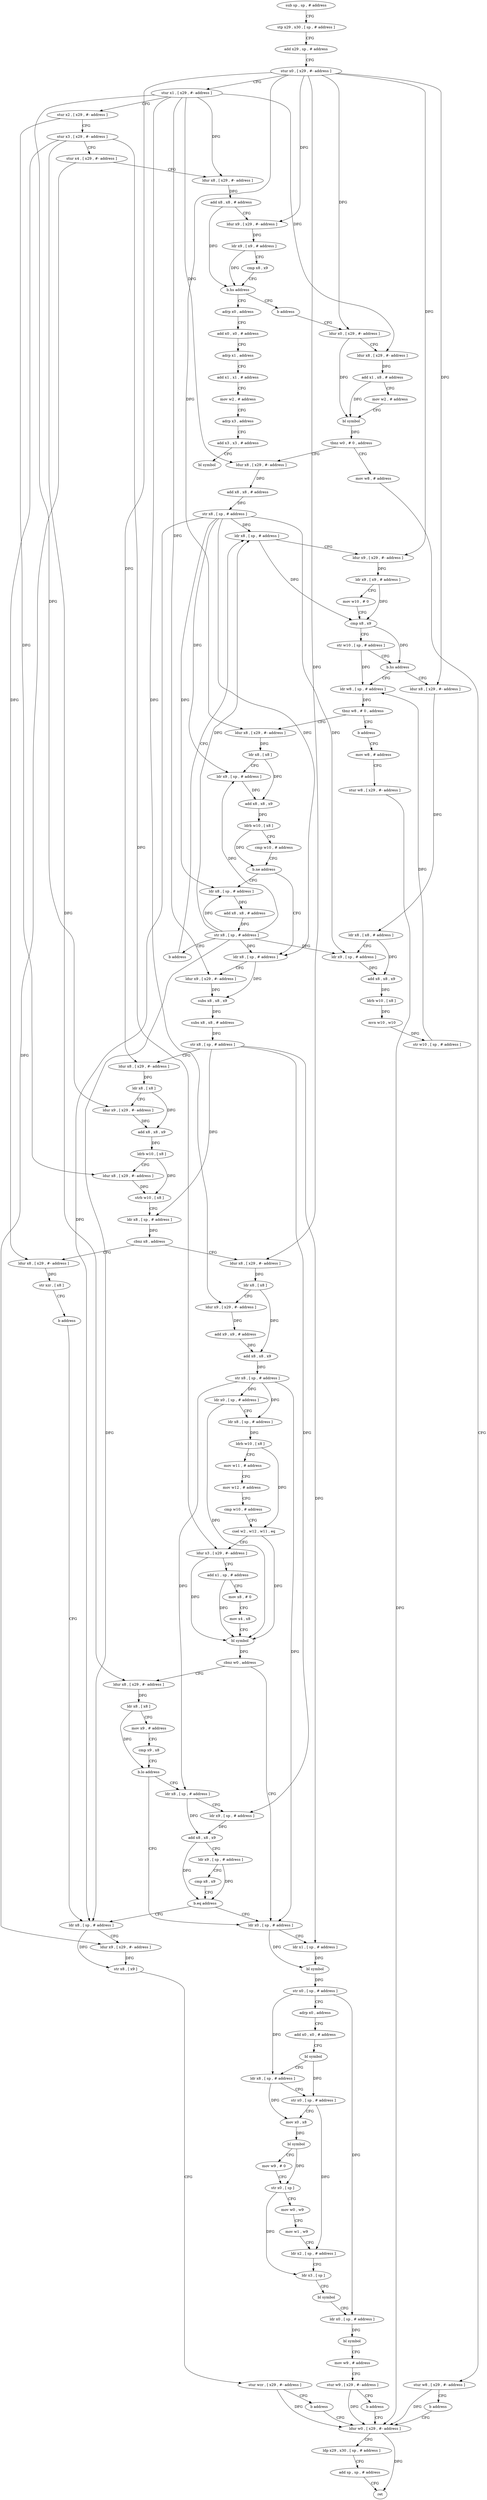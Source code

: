 digraph "func" {
"4211132" [label = "sub sp , sp , # address" ]
"4211136" [label = "stp x29 , x30 , [ sp , # address ]" ]
"4211140" [label = "add x29 , sp , # address" ]
"4211144" [label = "stur x0 , [ x29 , #- address ]" ]
"4211148" [label = "stur x1 , [ x29 , #- address ]" ]
"4211152" [label = "stur x2 , [ x29 , #- address ]" ]
"4211156" [label = "stur x3 , [ x29 , #- address ]" ]
"4211160" [label = "stur x4 , [ x29 , #- address ]" ]
"4211164" [label = "ldur x8 , [ x29 , #- address ]" ]
"4211168" [label = "add x8 , x8 , # address" ]
"4211172" [label = "ldur x9 , [ x29 , #- address ]" ]
"4211176" [label = "ldr x9 , [ x9 , # address ]" ]
"4211180" [label = "cmp x8 , x9" ]
"4211184" [label = "b.hs address" ]
"4211192" [label = "adrp x0 , address" ]
"4211188" [label = "b address" ]
"4211196" [label = "add x0 , x0 , # address" ]
"4211200" [label = "adrp x1 , address" ]
"4211204" [label = "add x1 , x1 , # address" ]
"4211208" [label = "mov w2 , # address" ]
"4211212" [label = "adrp x3 , address" ]
"4211216" [label = "add x3 , x3 , # address" ]
"4211220" [label = "bl symbol" ]
"4211224" [label = "ldur x0 , [ x29 , #- address ]" ]
"4211228" [label = "ldur x8 , [ x29 , #- address ]" ]
"4211232" [label = "add x1 , x8 , # address" ]
"4211236" [label = "mov w2 , # address" ]
"4211240" [label = "bl symbol" ]
"4211244" [label = "tbnz w0 , # 0 , address" ]
"4211260" [label = "ldur x8 , [ x29 , #- address ]" ]
"4211248" [label = "mov w8 , # address" ]
"4211264" [label = "add x8 , x8 , # address" ]
"4211268" [label = "str x8 , [ sp , # address ]" ]
"4211272" [label = "ldr x8 , [ sp , # address ]" ]
"4211252" [label = "stur w8 , [ x29 , #- address ]" ]
"4211256" [label = "b address" ]
"4211692" [label = "ldur w0 , [ x29 , #- address ]" ]
"4211328" [label = "ldr w8 , [ sp , # address ]" ]
"4211332" [label = "tbnz w8 , # 0 , address" ]
"4211340" [label = "ldur x8 , [ x29 , #- address ]" ]
"4211336" [label = "b address" ]
"4211300" [label = "ldur x8 , [ x29 , #- address ]" ]
"4211304" [label = "ldr x8 , [ x8 , # address ]" ]
"4211308" [label = "ldr x9 , [ sp , # address ]" ]
"4211312" [label = "add x8 , x8 , x9" ]
"4211316" [label = "ldrb w10 , [ x8 ]" ]
"4211320" [label = "mvn w10 , w10" ]
"4211324" [label = "str w10 , [ sp , # address ]" ]
"4211696" [label = "ldp x29 , x30 , [ sp , # address ]" ]
"4211700" [label = "add sp , sp , # address" ]
"4211704" [label = "ret" ]
"4211344" [label = "ldr x8 , [ x8 ]" ]
"4211348" [label = "ldr x9 , [ sp , # address ]" ]
"4211352" [label = "add x8 , x8 , x9" ]
"4211356" [label = "ldrb w10 , [ x8 ]" ]
"4211360" [label = "cmp w10 , # address" ]
"4211364" [label = "b.ne address" ]
"4211668" [label = "ldr x8 , [ sp , # address ]" ]
"4211368" [label = "ldr x8 , [ sp , # address ]" ]
"4211684" [label = "mov w8 , # address" ]
"4211672" [label = "add x8 , x8 , # address" ]
"4211676" [label = "str x8 , [ sp , # address ]" ]
"4211680" [label = "b address" ]
"4211372" [label = "ldur x9 , [ x29 , #- address ]" ]
"4211376" [label = "subs x8 , x8 , x9" ]
"4211380" [label = "subs x8 , x8 , # address" ]
"4211384" [label = "str x8 , [ sp , # address ]" ]
"4211388" [label = "ldur x8 , [ x29 , #- address ]" ]
"4211392" [label = "ldr x8 , [ x8 ]" ]
"4211396" [label = "ldur x9 , [ x29 , #- address ]" ]
"4211400" [label = "add x8 , x8 , x9" ]
"4211404" [label = "ldrb w10 , [ x8 ]" ]
"4211408" [label = "ldur x8 , [ x29 , #- address ]" ]
"4211412" [label = "strb w10 , [ x8 ]" ]
"4211416" [label = "ldr x8 , [ sp , # address ]" ]
"4211420" [label = "cbnz x8 , address" ]
"4211436" [label = "ldur x8 , [ x29 , #- address ]" ]
"4211424" [label = "ldur x8 , [ x29 , #- address ]" ]
"4211688" [label = "stur w8 , [ x29 , #- address ]" ]
"4211276" [label = "ldur x9 , [ x29 , #- address ]" ]
"4211280" [label = "ldr x9 , [ x9 , # address ]" ]
"4211284" [label = "mov w10 , # 0" ]
"4211288" [label = "cmp x8 , x9" ]
"4211292" [label = "str w10 , [ sp , # address ]" ]
"4211296" [label = "b.hs address" ]
"4211440" [label = "ldr x8 , [ x8 ]" ]
"4211444" [label = "ldur x9 , [ x29 , #- address ]" ]
"4211448" [label = "add x9 , x9 , # address" ]
"4211452" [label = "add x8 , x8 , x9" ]
"4211456" [label = "str x8 , [ sp , # address ]" ]
"4211460" [label = "ldr x0 , [ sp , # address ]" ]
"4211464" [label = "ldr x8 , [ sp , # address ]" ]
"4211468" [label = "ldrb w10 , [ x8 ]" ]
"4211472" [label = "mov w11 , # address" ]
"4211476" [label = "mov w12 , # address" ]
"4211480" [label = "cmp w10 , # address" ]
"4211484" [label = "csel w2 , w12 , w11 , eq" ]
"4211488" [label = "ldur x3 , [ x29 , #- address ]" ]
"4211492" [label = "add x1 , sp , # address" ]
"4211496" [label = "mov x8 , # 0" ]
"4211500" [label = "mov x4 , x8" ]
"4211504" [label = "bl symbol" ]
"4211508" [label = "cbnz w0 , address" ]
"4211556" [label = "ldr x0 , [ sp , # address ]" ]
"4211512" [label = "ldur x8 , [ x29 , #- address ]" ]
"4211428" [label = "str xzr , [ x8 ]" ]
"4211432" [label = "b address" ]
"4211648" [label = "ldr x8 , [ sp , # address ]" ]
"4211560" [label = "ldr x1 , [ sp , # address ]" ]
"4211564" [label = "bl symbol" ]
"4211568" [label = "str x0 , [ sp , # address ]" ]
"4211572" [label = "adrp x0 , address" ]
"4211576" [label = "add x0 , x0 , # address" ]
"4211580" [label = "bl symbol" ]
"4211584" [label = "ldr x8 , [ sp , # address ]" ]
"4211588" [label = "str x0 , [ sp , # address ]" ]
"4211592" [label = "mov x0 , x8" ]
"4211596" [label = "bl symbol" ]
"4211600" [label = "mov w9 , # 0" ]
"4211604" [label = "str x0 , [ sp ]" ]
"4211608" [label = "mov w0 , w9" ]
"4211612" [label = "mov w1 , w9" ]
"4211616" [label = "ldr x2 , [ sp , # address ]" ]
"4211620" [label = "ldr x3 , [ sp ]" ]
"4211624" [label = "bl symbol" ]
"4211628" [label = "ldr x0 , [ sp , # address ]" ]
"4211632" [label = "bl symbol" ]
"4211636" [label = "mov w9 , # address" ]
"4211640" [label = "stur w9 , [ x29 , #- address ]" ]
"4211644" [label = "b address" ]
"4211516" [label = "ldr x8 , [ x8 ]" ]
"4211520" [label = "mov x9 , # address" ]
"4211524" [label = "cmp x9 , x8" ]
"4211528" [label = "b.lo address" ]
"4211532" [label = "ldr x8 , [ sp , # address ]" ]
"4211652" [label = "ldur x9 , [ x29 , #- address ]" ]
"4211656" [label = "str x8 , [ x9 ]" ]
"4211660" [label = "stur wzr , [ x29 , #- address ]" ]
"4211664" [label = "b address" ]
"4211536" [label = "ldr x9 , [ sp , # address ]" ]
"4211540" [label = "add x8 , x8 , x9" ]
"4211544" [label = "ldr x9 , [ sp , # address ]" ]
"4211548" [label = "cmp x8 , x9" ]
"4211552" [label = "b.eq address" ]
"4211132" -> "4211136" [ label = "CFG" ]
"4211136" -> "4211140" [ label = "CFG" ]
"4211140" -> "4211144" [ label = "CFG" ]
"4211144" -> "4211148" [ label = "CFG" ]
"4211144" -> "4211172" [ label = "DFG" ]
"4211144" -> "4211224" [ label = "DFG" ]
"4211144" -> "4211276" [ label = "DFG" ]
"4211144" -> "4211300" [ label = "DFG" ]
"4211144" -> "4211340" [ label = "DFG" ]
"4211144" -> "4211388" [ label = "DFG" ]
"4211144" -> "4211436" [ label = "DFG" ]
"4211148" -> "4211152" [ label = "CFG" ]
"4211148" -> "4211164" [ label = "DFG" ]
"4211148" -> "4211228" [ label = "DFG" ]
"4211148" -> "4211260" [ label = "DFG" ]
"4211148" -> "4211372" [ label = "DFG" ]
"4211148" -> "4211396" [ label = "DFG" ]
"4211148" -> "4211444" [ label = "DFG" ]
"4211152" -> "4211156" [ label = "CFG" ]
"4211152" -> "4211408" [ label = "DFG" ]
"4211156" -> "4211160" [ label = "CFG" ]
"4211156" -> "4211424" [ label = "DFG" ]
"4211156" -> "4211488" [ label = "DFG" ]
"4211156" -> "4211512" [ label = "DFG" ]
"4211160" -> "4211164" [ label = "CFG" ]
"4211160" -> "4211652" [ label = "DFG" ]
"4211164" -> "4211168" [ label = "DFG" ]
"4211168" -> "4211172" [ label = "CFG" ]
"4211168" -> "4211184" [ label = "DFG" ]
"4211172" -> "4211176" [ label = "DFG" ]
"4211176" -> "4211180" [ label = "CFG" ]
"4211176" -> "4211184" [ label = "DFG" ]
"4211180" -> "4211184" [ label = "CFG" ]
"4211184" -> "4211192" [ label = "CFG" ]
"4211184" -> "4211188" [ label = "CFG" ]
"4211192" -> "4211196" [ label = "CFG" ]
"4211188" -> "4211224" [ label = "CFG" ]
"4211196" -> "4211200" [ label = "CFG" ]
"4211200" -> "4211204" [ label = "CFG" ]
"4211204" -> "4211208" [ label = "CFG" ]
"4211208" -> "4211212" [ label = "CFG" ]
"4211212" -> "4211216" [ label = "CFG" ]
"4211216" -> "4211220" [ label = "CFG" ]
"4211224" -> "4211228" [ label = "CFG" ]
"4211224" -> "4211240" [ label = "DFG" ]
"4211228" -> "4211232" [ label = "DFG" ]
"4211232" -> "4211236" [ label = "CFG" ]
"4211232" -> "4211240" [ label = "DFG" ]
"4211236" -> "4211240" [ label = "CFG" ]
"4211240" -> "4211244" [ label = "DFG" ]
"4211244" -> "4211260" [ label = "CFG" ]
"4211244" -> "4211248" [ label = "CFG" ]
"4211260" -> "4211264" [ label = "DFG" ]
"4211248" -> "4211252" [ label = "CFG" ]
"4211264" -> "4211268" [ label = "DFG" ]
"4211268" -> "4211272" [ label = "DFG" ]
"4211268" -> "4211308" [ label = "DFG" ]
"4211268" -> "4211348" [ label = "DFG" ]
"4211268" -> "4211668" [ label = "DFG" ]
"4211268" -> "4211368" [ label = "DFG" ]
"4211268" -> "4211648" [ label = "DFG" ]
"4211272" -> "4211276" [ label = "CFG" ]
"4211272" -> "4211288" [ label = "DFG" ]
"4211252" -> "4211256" [ label = "CFG" ]
"4211252" -> "4211692" [ label = "DFG" ]
"4211256" -> "4211692" [ label = "CFG" ]
"4211692" -> "4211696" [ label = "CFG" ]
"4211692" -> "4211704" [ label = "DFG" ]
"4211328" -> "4211332" [ label = "DFG" ]
"4211332" -> "4211340" [ label = "CFG" ]
"4211332" -> "4211336" [ label = "CFG" ]
"4211340" -> "4211344" [ label = "DFG" ]
"4211336" -> "4211684" [ label = "CFG" ]
"4211300" -> "4211304" [ label = "DFG" ]
"4211304" -> "4211308" [ label = "CFG" ]
"4211304" -> "4211312" [ label = "DFG" ]
"4211308" -> "4211312" [ label = "DFG" ]
"4211312" -> "4211316" [ label = "DFG" ]
"4211316" -> "4211320" [ label = "DFG" ]
"4211320" -> "4211324" [ label = "DFG" ]
"4211324" -> "4211328" [ label = "DFG" ]
"4211696" -> "4211700" [ label = "CFG" ]
"4211700" -> "4211704" [ label = "CFG" ]
"4211344" -> "4211348" [ label = "CFG" ]
"4211344" -> "4211352" [ label = "DFG" ]
"4211348" -> "4211352" [ label = "DFG" ]
"4211352" -> "4211356" [ label = "DFG" ]
"4211356" -> "4211360" [ label = "CFG" ]
"4211356" -> "4211364" [ label = "DFG" ]
"4211360" -> "4211364" [ label = "CFG" ]
"4211364" -> "4211668" [ label = "CFG" ]
"4211364" -> "4211368" [ label = "CFG" ]
"4211668" -> "4211672" [ label = "DFG" ]
"4211368" -> "4211372" [ label = "CFG" ]
"4211368" -> "4211376" [ label = "DFG" ]
"4211684" -> "4211688" [ label = "CFG" ]
"4211672" -> "4211676" [ label = "DFG" ]
"4211676" -> "4211680" [ label = "CFG" ]
"4211676" -> "4211272" [ label = "DFG" ]
"4211676" -> "4211308" [ label = "DFG" ]
"4211676" -> "4211348" [ label = "DFG" ]
"4211676" -> "4211668" [ label = "DFG" ]
"4211676" -> "4211368" [ label = "DFG" ]
"4211676" -> "4211648" [ label = "DFG" ]
"4211680" -> "4211272" [ label = "CFG" ]
"4211372" -> "4211376" [ label = "DFG" ]
"4211376" -> "4211380" [ label = "DFG" ]
"4211380" -> "4211384" [ label = "DFG" ]
"4211384" -> "4211388" [ label = "CFG" ]
"4211384" -> "4211416" [ label = "DFG" ]
"4211384" -> "4211560" [ label = "DFG" ]
"4211384" -> "4211536" [ label = "DFG" ]
"4211388" -> "4211392" [ label = "DFG" ]
"4211392" -> "4211396" [ label = "CFG" ]
"4211392" -> "4211400" [ label = "DFG" ]
"4211396" -> "4211400" [ label = "DFG" ]
"4211400" -> "4211404" [ label = "DFG" ]
"4211404" -> "4211408" [ label = "CFG" ]
"4211404" -> "4211412" [ label = "DFG" ]
"4211408" -> "4211412" [ label = "DFG" ]
"4211412" -> "4211416" [ label = "CFG" ]
"4211416" -> "4211420" [ label = "DFG" ]
"4211420" -> "4211436" [ label = "CFG" ]
"4211420" -> "4211424" [ label = "CFG" ]
"4211436" -> "4211440" [ label = "DFG" ]
"4211424" -> "4211428" [ label = "DFG" ]
"4211688" -> "4211692" [ label = "DFG" ]
"4211276" -> "4211280" [ label = "DFG" ]
"4211280" -> "4211284" [ label = "CFG" ]
"4211280" -> "4211288" [ label = "DFG" ]
"4211284" -> "4211288" [ label = "CFG" ]
"4211288" -> "4211292" [ label = "CFG" ]
"4211288" -> "4211296" [ label = "DFG" ]
"4211292" -> "4211296" [ label = "CFG" ]
"4211292" -> "4211328" [ label = "DFG" ]
"4211296" -> "4211328" [ label = "CFG" ]
"4211296" -> "4211300" [ label = "CFG" ]
"4211440" -> "4211444" [ label = "CFG" ]
"4211440" -> "4211452" [ label = "DFG" ]
"4211444" -> "4211448" [ label = "DFG" ]
"4211448" -> "4211452" [ label = "DFG" ]
"4211452" -> "4211456" [ label = "DFG" ]
"4211456" -> "4211460" [ label = "DFG" ]
"4211456" -> "4211464" [ label = "DFG" ]
"4211456" -> "4211556" [ label = "DFG" ]
"4211456" -> "4211532" [ label = "DFG" ]
"4211460" -> "4211464" [ label = "CFG" ]
"4211460" -> "4211504" [ label = "DFG" ]
"4211464" -> "4211468" [ label = "DFG" ]
"4211468" -> "4211472" [ label = "CFG" ]
"4211468" -> "4211484" [ label = "DFG" ]
"4211472" -> "4211476" [ label = "CFG" ]
"4211476" -> "4211480" [ label = "CFG" ]
"4211480" -> "4211484" [ label = "CFG" ]
"4211484" -> "4211488" [ label = "CFG" ]
"4211484" -> "4211504" [ label = "DFG" ]
"4211488" -> "4211492" [ label = "CFG" ]
"4211488" -> "4211504" [ label = "DFG" ]
"4211492" -> "4211496" [ label = "CFG" ]
"4211492" -> "4211504" [ label = "DFG" ]
"4211496" -> "4211500" [ label = "CFG" ]
"4211500" -> "4211504" [ label = "CFG" ]
"4211504" -> "4211508" [ label = "DFG" ]
"4211508" -> "4211556" [ label = "CFG" ]
"4211508" -> "4211512" [ label = "CFG" ]
"4211556" -> "4211560" [ label = "CFG" ]
"4211556" -> "4211564" [ label = "DFG" ]
"4211512" -> "4211516" [ label = "DFG" ]
"4211428" -> "4211432" [ label = "CFG" ]
"4211432" -> "4211648" [ label = "CFG" ]
"4211648" -> "4211652" [ label = "CFG" ]
"4211648" -> "4211656" [ label = "DFG" ]
"4211560" -> "4211564" [ label = "DFG" ]
"4211564" -> "4211568" [ label = "DFG" ]
"4211568" -> "4211572" [ label = "CFG" ]
"4211568" -> "4211584" [ label = "DFG" ]
"4211568" -> "4211628" [ label = "DFG" ]
"4211572" -> "4211576" [ label = "CFG" ]
"4211576" -> "4211580" [ label = "CFG" ]
"4211580" -> "4211584" [ label = "CFG" ]
"4211580" -> "4211588" [ label = "DFG" ]
"4211584" -> "4211588" [ label = "CFG" ]
"4211584" -> "4211592" [ label = "DFG" ]
"4211588" -> "4211592" [ label = "CFG" ]
"4211588" -> "4211616" [ label = "DFG" ]
"4211592" -> "4211596" [ label = "DFG" ]
"4211596" -> "4211600" [ label = "CFG" ]
"4211596" -> "4211604" [ label = "DFG" ]
"4211600" -> "4211604" [ label = "CFG" ]
"4211604" -> "4211608" [ label = "CFG" ]
"4211604" -> "4211620" [ label = "DFG" ]
"4211608" -> "4211612" [ label = "CFG" ]
"4211612" -> "4211616" [ label = "CFG" ]
"4211616" -> "4211620" [ label = "CFG" ]
"4211620" -> "4211624" [ label = "CFG" ]
"4211624" -> "4211628" [ label = "CFG" ]
"4211628" -> "4211632" [ label = "DFG" ]
"4211632" -> "4211636" [ label = "CFG" ]
"4211636" -> "4211640" [ label = "CFG" ]
"4211640" -> "4211644" [ label = "CFG" ]
"4211640" -> "4211692" [ label = "DFG" ]
"4211644" -> "4211692" [ label = "CFG" ]
"4211516" -> "4211520" [ label = "CFG" ]
"4211516" -> "4211528" [ label = "DFG" ]
"4211520" -> "4211524" [ label = "CFG" ]
"4211524" -> "4211528" [ label = "CFG" ]
"4211528" -> "4211556" [ label = "CFG" ]
"4211528" -> "4211532" [ label = "CFG" ]
"4211532" -> "4211536" [ label = "CFG" ]
"4211532" -> "4211540" [ label = "DFG" ]
"4211652" -> "4211656" [ label = "DFG" ]
"4211656" -> "4211660" [ label = "CFG" ]
"4211660" -> "4211664" [ label = "CFG" ]
"4211660" -> "4211692" [ label = "DFG" ]
"4211664" -> "4211692" [ label = "CFG" ]
"4211536" -> "4211540" [ label = "DFG" ]
"4211540" -> "4211544" [ label = "CFG" ]
"4211540" -> "4211552" [ label = "DFG" ]
"4211544" -> "4211548" [ label = "CFG" ]
"4211544" -> "4211552" [ label = "DFG" ]
"4211548" -> "4211552" [ label = "CFG" ]
"4211552" -> "4211648" [ label = "CFG" ]
"4211552" -> "4211556" [ label = "CFG" ]
}
